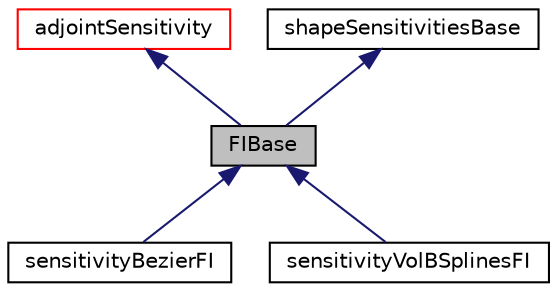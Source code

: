 digraph "FIBase"
{
  bgcolor="transparent";
  edge [fontname="Helvetica",fontsize="10",labelfontname="Helvetica",labelfontsize="10"];
  node [fontname="Helvetica",fontsize="10",shape=record];
  Node1 [label="FIBase",height=0.2,width=0.4,color="black", fillcolor="grey75", style="filled" fontcolor="black"];
  Node2 -> Node1 [dir="back",color="midnightblue",fontsize="10",style="solid",fontname="Helvetica"];
  Node2 [label="adjointSensitivity",height=0.2,width=0.4,color="red",URL="$classFoam_1_1incompressible_1_1adjointSensitivity.html",tooltip="Abstract base class for adjoint-based sensitivities in incompressible flows. "];
  Node3 -> Node1 [dir="back",color="midnightblue",fontsize="10",style="solid",fontname="Helvetica"];
  Node3 [label="shapeSensitivitiesBase",height=0.2,width=0.4,color="black",URL="$classFoam_1_1incompressible_1_1shapeSensitivitiesBase.html",tooltip="Base class supporting shape sensitivity derivatives. "];
  Node1 -> Node4 [dir="back",color="midnightblue",fontsize="10",style="solid",fontname="Helvetica"];
  Node4 [label="sensitivityBezierFI",height=0.2,width=0.4,color="black",URL="$classFoam_1_1incompressible_1_1sensitivityBezierFI.html",tooltip="Calculation of adjoint based sensitivities for Bezier control points using the FI appoach..."];
  Node1 -> Node5 [dir="back",color="midnightblue",fontsize="10",style="solid",fontname="Helvetica"];
  Node5 [label="sensitivityVolBSplinesFI",height=0.2,width=0.4,color="black",URL="$classFoam_1_1incompressible_1_1sensitivityVolBSplinesFI.html",tooltip="Calculation of adjoint based sensitivities at vol B-Splines control points using the FI approach..."];
}
